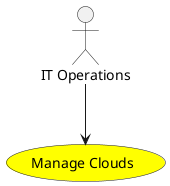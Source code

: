 @startuml


usecase "Manage Clouds" as ManageClouds #yellow

Actor "IT Operations" as ITOperations

ITOperations --> ManageClouds











@enduml
